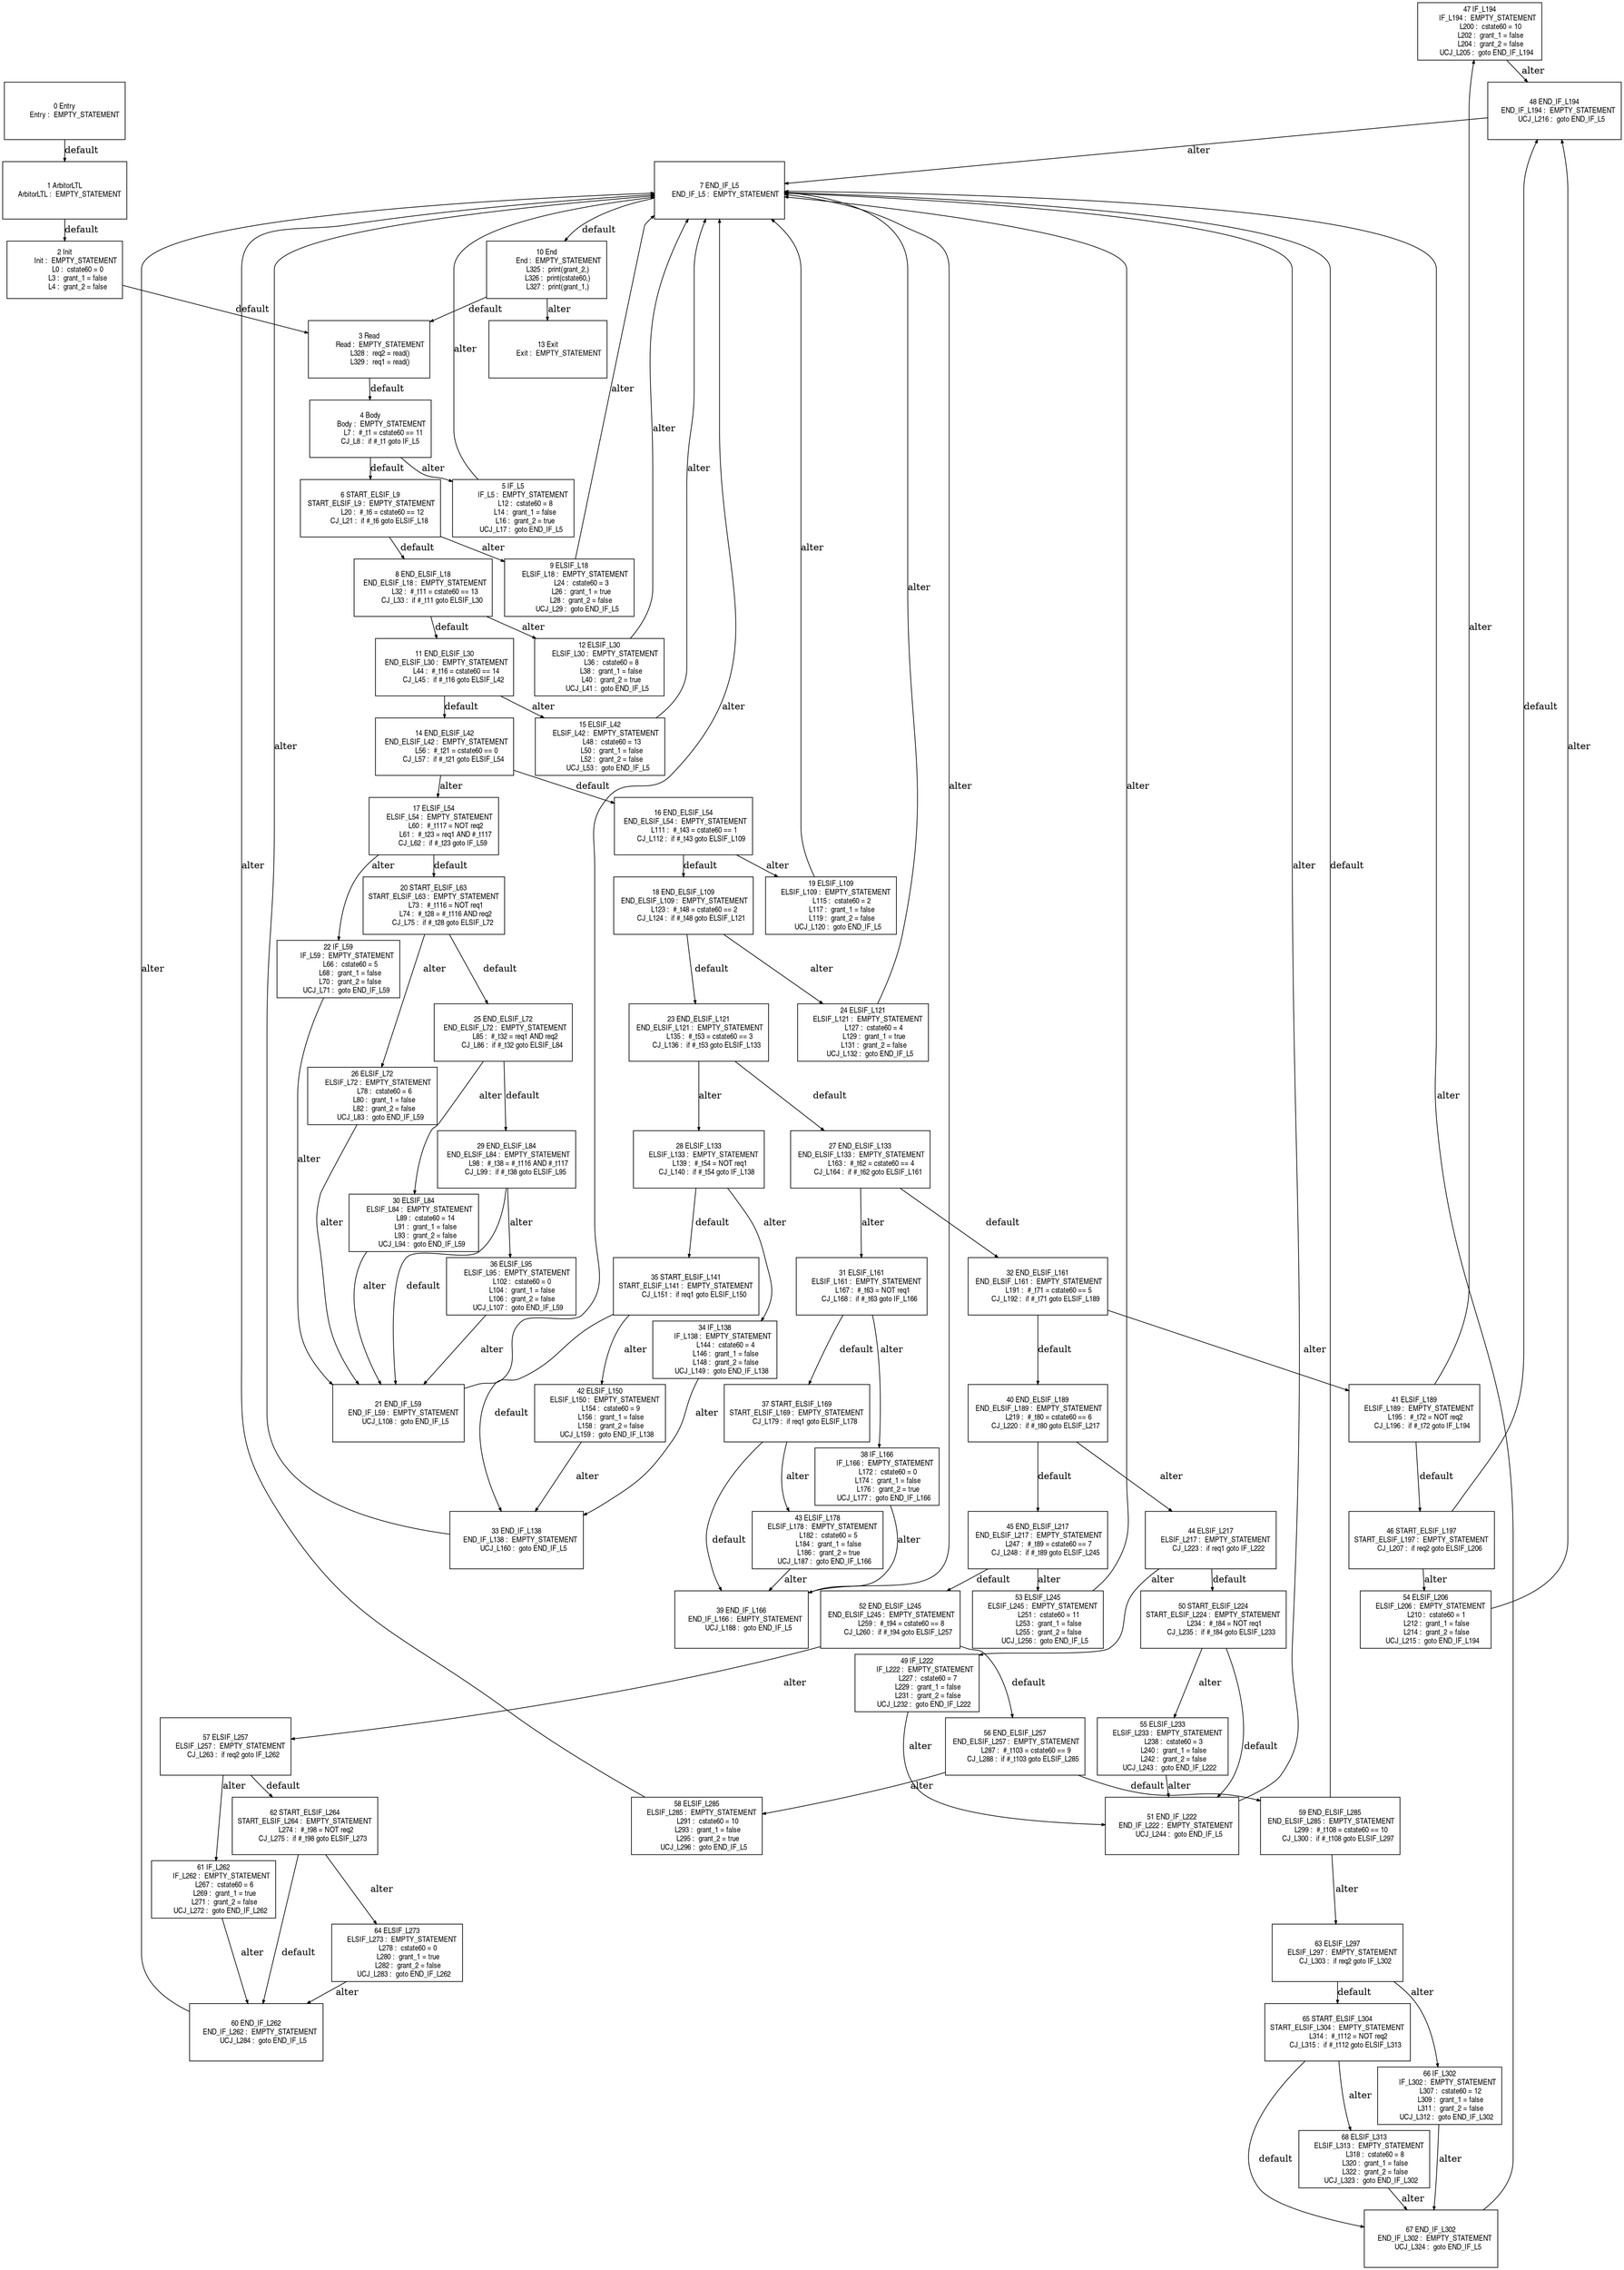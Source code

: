 digraph G {
  ranksep=.25;
  edge [arrowsize=.5]
  node [shape=rectangle, fontname="ArialNarrow",
        fontsize=12,  height=1.2];
  "47 IF_L194
        IF_L194 :  EMPTY_STATEMENT
           L200 :  cstate60 = 10
           L202 :  grant_1 = false
           L204 :  grant_2 = false
       UCJ_L205 :  goto END_IF_L194
"; "49 IF_L222
        IF_L222 :  EMPTY_STATEMENT
           L227 :  cstate60 = 7
           L229 :  grant_1 = false
           L231 :  grant_2 = false
       UCJ_L232 :  goto END_IF_L222
"; "6 START_ELSIF_L9
 START_ELSIF_L9 :  EMPTY_STATEMENT
            L20 :  #_t6 = cstate60 == 12
         CJ_L21 :  if #_t6 goto ELSIF_L18
"; "15 ELSIF_L42
      ELSIF_L42 :  EMPTY_STATEMENT
            L48 :  cstate60 = 13
            L50 :  grant_1 = false
            L52 :  grant_2 = false
        UCJ_L53 :  goto END_IF_L5
"; "14 END_ELSIF_L42
  END_ELSIF_L42 :  EMPTY_STATEMENT
            L56 :  #_t21 = cstate60 == 0
         CJ_L57 :  if #_t21 goto ELSIF_L54
"; "17 ELSIF_L54
      ELSIF_L54 :  EMPTY_STATEMENT
            L60 :  #_t117 = NOT req2
            L61 :  #_t23 = req1 AND #_t117
         CJ_L62 :  if #_t23 goto IF_L59
"; "23 END_ELSIF_L121
 END_ELSIF_L121 :  EMPTY_STATEMENT
           L135 :  #_t53 = cstate60 == 3
        CJ_L136 :  if #_t53 goto ELSIF_L133
"; "16 END_ELSIF_L54
  END_ELSIF_L54 :  EMPTY_STATEMENT
           L111 :  #_t43 = cstate60 == 1
        CJ_L112 :  if #_t43 goto ELSIF_L109
"; "22 IF_L59
         IF_L59 :  EMPTY_STATEMENT
            L66 :  cstate60 = 5
            L68 :  grant_1 = false
            L70 :  grant_2 = false
        UCJ_L71 :  goto END_IF_L59
"; "27 END_ELSIF_L133
 END_ELSIF_L133 :  EMPTY_STATEMENT
           L163 :  #_t62 = cstate60 == 4
        CJ_L164 :  if #_t62 goto ELSIF_L161
"; "25 END_ELSIF_L72
  END_ELSIF_L72 :  EMPTY_STATEMENT
            L85 :  #_t32 = req1 AND req2
         CJ_L86 :  if #_t32 goto ELSIF_L84
"; "41 ELSIF_L189
     ELSIF_L189 :  EMPTY_STATEMENT
           L195 :  #_t72 = NOT req2
        CJ_L196 :  if #_t72 goto IF_L194
"; "54 ELSIF_L206
     ELSIF_L206 :  EMPTY_STATEMENT
           L210 :  cstate60 = 1
           L212 :  grant_1 = false
           L214 :  grant_2 = false
       UCJ_L215 :  goto END_IF_L194
"; "7 END_IF_L5
      END_IF_L5 :  EMPTY_STATEMENT
"; "35 START_ELSIF_L141
START_ELSIF_L141 :  EMPTY_STATEMENT
        CJ_L151 :  if req1 goto ELSIF_L150
"; "32 END_ELSIF_L161
 END_ELSIF_L161 :  EMPTY_STATEMENT
           L191 :  #_t71 = cstate60 == 5
        CJ_L192 :  if #_t71 goto ELSIF_L189
"; "57 ELSIF_L257
     ELSIF_L257 :  EMPTY_STATEMENT
        CJ_L263 :  if req2 goto IF_L262
"; "12 ELSIF_L30
      ELSIF_L30 :  EMPTY_STATEMENT
            L36 :  cstate60 = 8
            L38 :  grant_1 = false
            L40 :  grant_2 = true
        UCJ_L41 :  goto END_IF_L5
"; "9 ELSIF_L18
      ELSIF_L18 :  EMPTY_STATEMENT
            L24 :  cstate60 = 3
            L26 :  grant_1 = true
            L28 :  grant_2 = false
        UCJ_L29 :  goto END_IF_L5
"; "21 END_IF_L59
     END_IF_L59 :  EMPTY_STATEMENT
       UCJ_L108 :  goto END_IF_L5
"; "36 ELSIF_L95
      ELSIF_L95 :  EMPTY_STATEMENT
           L102 :  cstate60 = 0
           L104 :  grant_1 = false
           L106 :  grant_2 = false
       UCJ_L107 :  goto END_IF_L59
"; "29 END_ELSIF_L84
  END_ELSIF_L84 :  EMPTY_STATEMENT
            L98 :  #_t38 = #_t116 AND #_t117
         CJ_L99 :  if #_t38 goto ELSIF_L95
"; "10 End
            End :  EMPTY_STATEMENT
           L325 :  print(grant_2,)
           L326 :  print(cstate60,)
           L327 :  print(grant_1,)
"; "46 START_ELSIF_L197
START_ELSIF_L197 :  EMPTY_STATEMENT
        CJ_L207 :  if req2 goto ELSIF_L206
"; "20 START_ELSIF_L63
START_ELSIF_L63 :  EMPTY_STATEMENT
            L73 :  #_t116 = NOT req1
            L74 :  #_t28 = #_t116 AND req2
         CJ_L75 :  if #_t28 goto ELSIF_L72
"; "58 ELSIF_L285
     ELSIF_L285 :  EMPTY_STATEMENT
           L291 :  cstate60 = 10
           L293 :  grant_1 = false
           L295 :  grant_2 = true
       UCJ_L296 :  goto END_IF_L5
"; "34 IF_L138
        IF_L138 :  EMPTY_STATEMENT
           L144 :  cstate60 = 4
           L146 :  grant_1 = false
           L148 :  grant_2 = false
       UCJ_L149 :  goto END_IF_L138
"; "52 END_ELSIF_L245
 END_ELSIF_L245 :  EMPTY_STATEMENT
           L259 :  #_t94 = cstate60 == 8
        CJ_L260 :  if #_t94 goto ELSIF_L257
"; "1 ArbitorLTL
     ArbitorLTL :  EMPTY_STATEMENT
"; "4 Body
           Body :  EMPTY_STATEMENT
             L7 :  #_t1 = cstate60 == 11
          CJ_L8 :  if #_t1 goto IF_L5
"; "38 IF_L166
        IF_L166 :  EMPTY_STATEMENT
           L172 :  cstate60 = 0
           L174 :  grant_1 = false
           L176 :  grant_2 = true
       UCJ_L177 :  goto END_IF_L166
"; "0 Entry
          Entry :  EMPTY_STATEMENT
"; "50 START_ELSIF_L224
START_ELSIF_L224 :  EMPTY_STATEMENT
           L234 :  #_t84 = NOT req1
        CJ_L235 :  if #_t84 goto ELSIF_L233
"; "37 START_ELSIF_L169
START_ELSIF_L169 :  EMPTY_STATEMENT
        CJ_L179 :  if req1 goto ELSIF_L178
"; "48 END_IF_L194
    END_IF_L194 :  EMPTY_STATEMENT
       UCJ_L216 :  goto END_IF_L5
"; "62 START_ELSIF_L264
START_ELSIF_L264 :  EMPTY_STATEMENT
           L274 :  #_t98 = NOT req2
        CJ_L275 :  if #_t98 goto ELSIF_L273
"; "63 ELSIF_L297
     ELSIF_L297 :  EMPTY_STATEMENT
        CJ_L303 :  if req2 goto IF_L302
"; "40 END_ELSIF_L189
 END_ELSIF_L189 :  EMPTY_STATEMENT
           L219 :  #_t80 = cstate60 == 6
        CJ_L220 :  if #_t80 goto ELSIF_L217
"; "43 ELSIF_L178
     ELSIF_L178 :  EMPTY_STATEMENT
           L182 :  cstate60 = 5
           L184 :  grant_1 = false
           L186 :  grant_2 = true
       UCJ_L187 :  goto END_IF_L166
"; "64 ELSIF_L273
     ELSIF_L273 :  EMPTY_STATEMENT
           L278 :  cstate60 = 0
           L280 :  grant_1 = true
           L282 :  grant_2 = false
       UCJ_L283 :  goto END_IF_L262
"; "3 Read
           Read :  EMPTY_STATEMENT
           L328 :  req2 = read()
           L329 :  req1 = read()
"; "59 END_ELSIF_L285
 END_ELSIF_L285 :  EMPTY_STATEMENT
           L299 :  #_t108 = cstate60 == 10
        CJ_L300 :  if #_t108 goto ELSIF_L297
"; "18 END_ELSIF_L109
 END_ELSIF_L109 :  EMPTY_STATEMENT
           L123 :  #_t48 = cstate60 == 2
        CJ_L124 :  if #_t48 goto ELSIF_L121
"; "65 START_ELSIF_L304
START_ELSIF_L304 :  EMPTY_STATEMENT
           L314 :  #_t112 = NOT req2
        CJ_L315 :  if #_t112 goto ELSIF_L313
"; "39 END_IF_L166
    END_IF_L166 :  EMPTY_STATEMENT
       UCJ_L188 :  goto END_IF_L5
"; "5 IF_L5
          IF_L5 :  EMPTY_STATEMENT
            L12 :  cstate60 = 8
            L14 :  grant_1 = false
            L16 :  grant_2 = true
        UCJ_L17 :  goto END_IF_L5
"; "30 ELSIF_L84
      ELSIF_L84 :  EMPTY_STATEMENT
            L89 :  cstate60 = 14
            L91 :  grant_1 = false
            L93 :  grant_2 = false
        UCJ_L94 :  goto END_IF_L59
"; "68 ELSIF_L313
     ELSIF_L313 :  EMPTY_STATEMENT
           L318 :  cstate60 = 8
           L320 :  grant_1 = false
           L322 :  grant_2 = false
       UCJ_L323 :  goto END_IF_L302
"; "13 Exit
           Exit :  EMPTY_STATEMENT
"; "26 ELSIF_L72
      ELSIF_L72 :  EMPTY_STATEMENT
            L78 :  cstate60 = 6
            L80 :  grant_1 = false
            L82 :  grant_2 = false
        UCJ_L83 :  goto END_IF_L59
"; "24 ELSIF_L121
     ELSIF_L121 :  EMPTY_STATEMENT
           L127 :  cstate60 = 4
           L129 :  grant_1 = true
           L131 :  grant_2 = false
       UCJ_L132 :  goto END_IF_L5
"; "11 END_ELSIF_L30
  END_ELSIF_L30 :  EMPTY_STATEMENT
            L44 :  #_t16 = cstate60 == 14
         CJ_L45 :  if #_t16 goto ELSIF_L42
"; "67 END_IF_L302
    END_IF_L302 :  EMPTY_STATEMENT
       UCJ_L324 :  goto END_IF_L5
"; "60 END_IF_L262
    END_IF_L262 :  EMPTY_STATEMENT
       UCJ_L284 :  goto END_IF_L5
"; "8 END_ELSIF_L18
  END_ELSIF_L18 :  EMPTY_STATEMENT
            L32 :  #_t11 = cstate60 == 13
         CJ_L33 :  if #_t11 goto ELSIF_L30
"; "19 ELSIF_L109
     ELSIF_L109 :  EMPTY_STATEMENT
           L115 :  cstate60 = 2
           L117 :  grant_1 = false
           L119 :  grant_2 = false
       UCJ_L120 :  goto END_IF_L5
"; "53 ELSIF_L245
     ELSIF_L245 :  EMPTY_STATEMENT
           L251 :  cstate60 = 11
           L253 :  grant_1 = false
           L255 :  grant_2 = false
       UCJ_L256 :  goto END_IF_L5
"; "61 IF_L262
        IF_L262 :  EMPTY_STATEMENT
           L267 :  cstate60 = 6
           L269 :  grant_1 = true
           L271 :  grant_2 = false
       UCJ_L272 :  goto END_IF_L262
"; "66 IF_L302
        IF_L302 :  EMPTY_STATEMENT
           L307 :  cstate60 = 12
           L309 :  grant_1 = false
           L311 :  grant_2 = false
       UCJ_L312 :  goto END_IF_L302
"; "42 ELSIF_L150
     ELSIF_L150 :  EMPTY_STATEMENT
           L154 :  cstate60 = 9
           L156 :  grant_1 = false
           L158 :  grant_2 = false
       UCJ_L159 :  goto END_IF_L138
"; "44 ELSIF_L217
     ELSIF_L217 :  EMPTY_STATEMENT
        CJ_L223 :  if req1 goto IF_L222
"; "45 END_ELSIF_L217
 END_ELSIF_L217 :  EMPTY_STATEMENT
           L247 :  #_t89 = cstate60 == 7
        CJ_L248 :  if #_t89 goto ELSIF_L245
"; "56 END_ELSIF_L257
 END_ELSIF_L257 :  EMPTY_STATEMENT
           L287 :  #_t103 = cstate60 == 9
        CJ_L288 :  if #_t103 goto ELSIF_L285
"; "51 END_IF_L222
    END_IF_L222 :  EMPTY_STATEMENT
       UCJ_L244 :  goto END_IF_L5
"; "31 ELSIF_L161
     ELSIF_L161 :  EMPTY_STATEMENT
           L167 :  #_t63 = NOT req1
        CJ_L168 :  if #_t63 goto IF_L166
"; "2 Init
           Init :  EMPTY_STATEMENT
             L0 :  cstate60 = 0
             L3 :  grant_1 = false
             L4 :  grant_2 = false
"; "28 ELSIF_L133
     ELSIF_L133 :  EMPTY_STATEMENT
           L139 :  #_t54 = NOT req1
        CJ_L140 :  if #_t54 goto IF_L138
"; "33 END_IF_L138
    END_IF_L138 :  EMPTY_STATEMENT
       UCJ_L160 :  goto END_IF_L5
"; "55 ELSIF_L233
     ELSIF_L233 :  EMPTY_STATEMENT
           L238 :  cstate60 = 3
           L240 :  grant_1 = false
           L242 :  grant_2 = false
       UCJ_L243 :  goto END_IF_L222
"; 
  "1 ArbitorLTL
     ArbitorLTL :  EMPTY_STATEMENT
" -> "2 Init
           Init :  EMPTY_STATEMENT
             L0 :  cstate60 = 0
             L3 :  grant_1 = false
             L4 :  grant_2 = false
"  [label="default"];
  "2 Init
           Init :  EMPTY_STATEMENT
             L0 :  cstate60 = 0
             L3 :  grant_1 = false
             L4 :  grant_2 = false
" -> "3 Read
           Read :  EMPTY_STATEMENT
           L328 :  req2 = read()
           L329 :  req1 = read()
"  [label="default"];
  "4 Body
           Body :  EMPTY_STATEMENT
             L7 :  #_t1 = cstate60 == 11
          CJ_L8 :  if #_t1 goto IF_L5
" -> "6 START_ELSIF_L9
 START_ELSIF_L9 :  EMPTY_STATEMENT
            L20 :  #_t6 = cstate60 == 12
         CJ_L21 :  if #_t6 goto ELSIF_L18
"  [label="default"];
  "4 Body
           Body :  EMPTY_STATEMENT
             L7 :  #_t1 = cstate60 == 11
          CJ_L8 :  if #_t1 goto IF_L5
" -> "5 IF_L5
          IF_L5 :  EMPTY_STATEMENT
            L12 :  cstate60 = 8
            L14 :  grant_1 = false
            L16 :  grant_2 = true
        UCJ_L17 :  goto END_IF_L5
"  [label="alter"];
  "5 IF_L5
          IF_L5 :  EMPTY_STATEMENT
            L12 :  cstate60 = 8
            L14 :  grant_1 = false
            L16 :  grant_2 = true
        UCJ_L17 :  goto END_IF_L5
" -> "7 END_IF_L5
      END_IF_L5 :  EMPTY_STATEMENT
"  [label="alter"];
  "6 START_ELSIF_L9
 START_ELSIF_L9 :  EMPTY_STATEMENT
            L20 :  #_t6 = cstate60 == 12
         CJ_L21 :  if #_t6 goto ELSIF_L18
" -> "8 END_ELSIF_L18
  END_ELSIF_L18 :  EMPTY_STATEMENT
            L32 :  #_t11 = cstate60 == 13
         CJ_L33 :  if #_t11 goto ELSIF_L30
"  [label="default"];
  "6 START_ELSIF_L9
 START_ELSIF_L9 :  EMPTY_STATEMENT
            L20 :  #_t6 = cstate60 == 12
         CJ_L21 :  if #_t6 goto ELSIF_L18
" -> "9 ELSIF_L18
      ELSIF_L18 :  EMPTY_STATEMENT
            L24 :  cstate60 = 3
            L26 :  grant_1 = true
            L28 :  grant_2 = false
        UCJ_L29 :  goto END_IF_L5
"  [label="alter"];
  "9 ELSIF_L18
      ELSIF_L18 :  EMPTY_STATEMENT
            L24 :  cstate60 = 3
            L26 :  grant_1 = true
            L28 :  grant_2 = false
        UCJ_L29 :  goto END_IF_L5
" -> "7 END_IF_L5
      END_IF_L5 :  EMPTY_STATEMENT
"  [label="alter"];
  "8 END_ELSIF_L18
  END_ELSIF_L18 :  EMPTY_STATEMENT
            L32 :  #_t11 = cstate60 == 13
         CJ_L33 :  if #_t11 goto ELSIF_L30
" -> "11 END_ELSIF_L30
  END_ELSIF_L30 :  EMPTY_STATEMENT
            L44 :  #_t16 = cstate60 == 14
         CJ_L45 :  if #_t16 goto ELSIF_L42
"  [label="default"];
  "8 END_ELSIF_L18
  END_ELSIF_L18 :  EMPTY_STATEMENT
            L32 :  #_t11 = cstate60 == 13
         CJ_L33 :  if #_t11 goto ELSIF_L30
" -> "12 ELSIF_L30
      ELSIF_L30 :  EMPTY_STATEMENT
            L36 :  cstate60 = 8
            L38 :  grant_1 = false
            L40 :  grant_2 = true
        UCJ_L41 :  goto END_IF_L5
"  [label="alter"];
  "12 ELSIF_L30
      ELSIF_L30 :  EMPTY_STATEMENT
            L36 :  cstate60 = 8
            L38 :  grant_1 = false
            L40 :  grant_2 = true
        UCJ_L41 :  goto END_IF_L5
" -> "7 END_IF_L5
      END_IF_L5 :  EMPTY_STATEMENT
"  [label="alter"];
  "11 END_ELSIF_L30
  END_ELSIF_L30 :  EMPTY_STATEMENT
            L44 :  #_t16 = cstate60 == 14
         CJ_L45 :  if #_t16 goto ELSIF_L42
" -> "14 END_ELSIF_L42
  END_ELSIF_L42 :  EMPTY_STATEMENT
            L56 :  #_t21 = cstate60 == 0
         CJ_L57 :  if #_t21 goto ELSIF_L54
"  [label="default"];
  "11 END_ELSIF_L30
  END_ELSIF_L30 :  EMPTY_STATEMENT
            L44 :  #_t16 = cstate60 == 14
         CJ_L45 :  if #_t16 goto ELSIF_L42
" -> "15 ELSIF_L42
      ELSIF_L42 :  EMPTY_STATEMENT
            L48 :  cstate60 = 13
            L50 :  grant_1 = false
            L52 :  grant_2 = false
        UCJ_L53 :  goto END_IF_L5
"  [label="alter"];
  "15 ELSIF_L42
      ELSIF_L42 :  EMPTY_STATEMENT
            L48 :  cstate60 = 13
            L50 :  grant_1 = false
            L52 :  grant_2 = false
        UCJ_L53 :  goto END_IF_L5
" -> "7 END_IF_L5
      END_IF_L5 :  EMPTY_STATEMENT
"  [label="alter"];
  "14 END_ELSIF_L42
  END_ELSIF_L42 :  EMPTY_STATEMENT
            L56 :  #_t21 = cstate60 == 0
         CJ_L57 :  if #_t21 goto ELSIF_L54
" -> "16 END_ELSIF_L54
  END_ELSIF_L54 :  EMPTY_STATEMENT
           L111 :  #_t43 = cstate60 == 1
        CJ_L112 :  if #_t43 goto ELSIF_L109
"  [label="default"];
  "14 END_ELSIF_L42
  END_ELSIF_L42 :  EMPTY_STATEMENT
            L56 :  #_t21 = cstate60 == 0
         CJ_L57 :  if #_t21 goto ELSIF_L54
" -> "17 ELSIF_L54
      ELSIF_L54 :  EMPTY_STATEMENT
            L60 :  #_t117 = NOT req2
            L61 :  #_t23 = req1 AND #_t117
         CJ_L62 :  if #_t23 goto IF_L59
"  [label="alter"];
  "17 ELSIF_L54
      ELSIF_L54 :  EMPTY_STATEMENT
            L60 :  #_t117 = NOT req2
            L61 :  #_t23 = req1 AND #_t117
         CJ_L62 :  if #_t23 goto IF_L59
" -> "20 START_ELSIF_L63
START_ELSIF_L63 :  EMPTY_STATEMENT
            L73 :  #_t116 = NOT req1
            L74 :  #_t28 = #_t116 AND req2
         CJ_L75 :  if #_t28 goto ELSIF_L72
"  [label="default"];
  "17 ELSIF_L54
      ELSIF_L54 :  EMPTY_STATEMENT
            L60 :  #_t117 = NOT req2
            L61 :  #_t23 = req1 AND #_t117
         CJ_L62 :  if #_t23 goto IF_L59
" -> "22 IF_L59
         IF_L59 :  EMPTY_STATEMENT
            L66 :  cstate60 = 5
            L68 :  grant_1 = false
            L70 :  grant_2 = false
        UCJ_L71 :  goto END_IF_L59
"  [label="alter"];
  "22 IF_L59
         IF_L59 :  EMPTY_STATEMENT
            L66 :  cstate60 = 5
            L68 :  grant_1 = false
            L70 :  grant_2 = false
        UCJ_L71 :  goto END_IF_L59
" -> "21 END_IF_L59
     END_IF_L59 :  EMPTY_STATEMENT
       UCJ_L108 :  goto END_IF_L5
"  [label="alter"];
  "20 START_ELSIF_L63
START_ELSIF_L63 :  EMPTY_STATEMENT
            L73 :  #_t116 = NOT req1
            L74 :  #_t28 = #_t116 AND req2
         CJ_L75 :  if #_t28 goto ELSIF_L72
" -> "25 END_ELSIF_L72
  END_ELSIF_L72 :  EMPTY_STATEMENT
            L85 :  #_t32 = req1 AND req2
         CJ_L86 :  if #_t32 goto ELSIF_L84
"  [label="default"];
  "20 START_ELSIF_L63
START_ELSIF_L63 :  EMPTY_STATEMENT
            L73 :  #_t116 = NOT req1
            L74 :  #_t28 = #_t116 AND req2
         CJ_L75 :  if #_t28 goto ELSIF_L72
" -> "26 ELSIF_L72
      ELSIF_L72 :  EMPTY_STATEMENT
            L78 :  cstate60 = 6
            L80 :  grant_1 = false
            L82 :  grant_2 = false
        UCJ_L83 :  goto END_IF_L59
"  [label="alter"];
  "26 ELSIF_L72
      ELSIF_L72 :  EMPTY_STATEMENT
            L78 :  cstate60 = 6
            L80 :  grant_1 = false
            L82 :  grant_2 = false
        UCJ_L83 :  goto END_IF_L59
" -> "21 END_IF_L59
     END_IF_L59 :  EMPTY_STATEMENT
       UCJ_L108 :  goto END_IF_L5
"  [label="alter"];
  "25 END_ELSIF_L72
  END_ELSIF_L72 :  EMPTY_STATEMENT
            L85 :  #_t32 = req1 AND req2
         CJ_L86 :  if #_t32 goto ELSIF_L84
" -> "29 END_ELSIF_L84
  END_ELSIF_L84 :  EMPTY_STATEMENT
            L98 :  #_t38 = #_t116 AND #_t117
         CJ_L99 :  if #_t38 goto ELSIF_L95
"  [label="default"];
  "25 END_ELSIF_L72
  END_ELSIF_L72 :  EMPTY_STATEMENT
            L85 :  #_t32 = req1 AND req2
         CJ_L86 :  if #_t32 goto ELSIF_L84
" -> "30 ELSIF_L84
      ELSIF_L84 :  EMPTY_STATEMENT
            L89 :  cstate60 = 14
            L91 :  grant_1 = false
            L93 :  grant_2 = false
        UCJ_L94 :  goto END_IF_L59
"  [label="alter"];
  "30 ELSIF_L84
      ELSIF_L84 :  EMPTY_STATEMENT
            L89 :  cstate60 = 14
            L91 :  grant_1 = false
            L93 :  grant_2 = false
        UCJ_L94 :  goto END_IF_L59
" -> "21 END_IF_L59
     END_IF_L59 :  EMPTY_STATEMENT
       UCJ_L108 :  goto END_IF_L5
"  [label="alter"];
  "29 END_ELSIF_L84
  END_ELSIF_L84 :  EMPTY_STATEMENT
            L98 :  #_t38 = #_t116 AND #_t117
         CJ_L99 :  if #_t38 goto ELSIF_L95
" -> "21 END_IF_L59
     END_IF_L59 :  EMPTY_STATEMENT
       UCJ_L108 :  goto END_IF_L5
"  [label="default"];
  "29 END_ELSIF_L84
  END_ELSIF_L84 :  EMPTY_STATEMENT
            L98 :  #_t38 = #_t116 AND #_t117
         CJ_L99 :  if #_t38 goto ELSIF_L95
" -> "36 ELSIF_L95
      ELSIF_L95 :  EMPTY_STATEMENT
           L102 :  cstate60 = 0
           L104 :  grant_1 = false
           L106 :  grant_2 = false
       UCJ_L107 :  goto END_IF_L59
"  [label="alter"];
  "36 ELSIF_L95
      ELSIF_L95 :  EMPTY_STATEMENT
           L102 :  cstate60 = 0
           L104 :  grant_1 = false
           L106 :  grant_2 = false
       UCJ_L107 :  goto END_IF_L59
" -> "21 END_IF_L59
     END_IF_L59 :  EMPTY_STATEMENT
       UCJ_L108 :  goto END_IF_L5
"  [label="alter"];
  "21 END_IF_L59
     END_IF_L59 :  EMPTY_STATEMENT
       UCJ_L108 :  goto END_IF_L5
" -> "7 END_IF_L5
      END_IF_L5 :  EMPTY_STATEMENT
"  [label="alter"];
  "16 END_ELSIF_L54
  END_ELSIF_L54 :  EMPTY_STATEMENT
           L111 :  #_t43 = cstate60 == 1
        CJ_L112 :  if #_t43 goto ELSIF_L109
" -> "18 END_ELSIF_L109
 END_ELSIF_L109 :  EMPTY_STATEMENT
           L123 :  #_t48 = cstate60 == 2
        CJ_L124 :  if #_t48 goto ELSIF_L121
"  [label="default"];
  "16 END_ELSIF_L54
  END_ELSIF_L54 :  EMPTY_STATEMENT
           L111 :  #_t43 = cstate60 == 1
        CJ_L112 :  if #_t43 goto ELSIF_L109
" -> "19 ELSIF_L109
     ELSIF_L109 :  EMPTY_STATEMENT
           L115 :  cstate60 = 2
           L117 :  grant_1 = false
           L119 :  grant_2 = false
       UCJ_L120 :  goto END_IF_L5
"  [label="alter"];
  "19 ELSIF_L109
     ELSIF_L109 :  EMPTY_STATEMENT
           L115 :  cstate60 = 2
           L117 :  grant_1 = false
           L119 :  grant_2 = false
       UCJ_L120 :  goto END_IF_L5
" -> "7 END_IF_L5
      END_IF_L5 :  EMPTY_STATEMENT
"  [label="alter"];
  "18 END_ELSIF_L109
 END_ELSIF_L109 :  EMPTY_STATEMENT
           L123 :  #_t48 = cstate60 == 2
        CJ_L124 :  if #_t48 goto ELSIF_L121
" -> "23 END_ELSIF_L121
 END_ELSIF_L121 :  EMPTY_STATEMENT
           L135 :  #_t53 = cstate60 == 3
        CJ_L136 :  if #_t53 goto ELSIF_L133
"  [label="default"];
  "18 END_ELSIF_L109
 END_ELSIF_L109 :  EMPTY_STATEMENT
           L123 :  #_t48 = cstate60 == 2
        CJ_L124 :  if #_t48 goto ELSIF_L121
" -> "24 ELSIF_L121
     ELSIF_L121 :  EMPTY_STATEMENT
           L127 :  cstate60 = 4
           L129 :  grant_1 = true
           L131 :  grant_2 = false
       UCJ_L132 :  goto END_IF_L5
"  [label="alter"];
  "24 ELSIF_L121
     ELSIF_L121 :  EMPTY_STATEMENT
           L127 :  cstate60 = 4
           L129 :  grant_1 = true
           L131 :  grant_2 = false
       UCJ_L132 :  goto END_IF_L5
" -> "7 END_IF_L5
      END_IF_L5 :  EMPTY_STATEMENT
"  [label="alter"];
  "23 END_ELSIF_L121
 END_ELSIF_L121 :  EMPTY_STATEMENT
           L135 :  #_t53 = cstate60 == 3
        CJ_L136 :  if #_t53 goto ELSIF_L133
" -> "27 END_ELSIF_L133
 END_ELSIF_L133 :  EMPTY_STATEMENT
           L163 :  #_t62 = cstate60 == 4
        CJ_L164 :  if #_t62 goto ELSIF_L161
"  [label="default"];
  "23 END_ELSIF_L121
 END_ELSIF_L121 :  EMPTY_STATEMENT
           L135 :  #_t53 = cstate60 == 3
        CJ_L136 :  if #_t53 goto ELSIF_L133
" -> "28 ELSIF_L133
     ELSIF_L133 :  EMPTY_STATEMENT
           L139 :  #_t54 = NOT req1
        CJ_L140 :  if #_t54 goto IF_L138
"  [label="alter"];
  "28 ELSIF_L133
     ELSIF_L133 :  EMPTY_STATEMENT
           L139 :  #_t54 = NOT req1
        CJ_L140 :  if #_t54 goto IF_L138
" -> "35 START_ELSIF_L141
START_ELSIF_L141 :  EMPTY_STATEMENT
        CJ_L151 :  if req1 goto ELSIF_L150
"  [label="default"];
  "28 ELSIF_L133
     ELSIF_L133 :  EMPTY_STATEMENT
           L139 :  #_t54 = NOT req1
        CJ_L140 :  if #_t54 goto IF_L138
" -> "34 IF_L138
        IF_L138 :  EMPTY_STATEMENT
           L144 :  cstate60 = 4
           L146 :  grant_1 = false
           L148 :  grant_2 = false
       UCJ_L149 :  goto END_IF_L138
"  [label="alter"];
  "34 IF_L138
        IF_L138 :  EMPTY_STATEMENT
           L144 :  cstate60 = 4
           L146 :  grant_1 = false
           L148 :  grant_2 = false
       UCJ_L149 :  goto END_IF_L138
" -> "33 END_IF_L138
    END_IF_L138 :  EMPTY_STATEMENT
       UCJ_L160 :  goto END_IF_L5
"  [label="alter"];
  "35 START_ELSIF_L141
START_ELSIF_L141 :  EMPTY_STATEMENT
        CJ_L151 :  if req1 goto ELSIF_L150
" -> "33 END_IF_L138
    END_IF_L138 :  EMPTY_STATEMENT
       UCJ_L160 :  goto END_IF_L5
"  [label="default"];
  "35 START_ELSIF_L141
START_ELSIF_L141 :  EMPTY_STATEMENT
        CJ_L151 :  if req1 goto ELSIF_L150
" -> "42 ELSIF_L150
     ELSIF_L150 :  EMPTY_STATEMENT
           L154 :  cstate60 = 9
           L156 :  grant_1 = false
           L158 :  grant_2 = false
       UCJ_L159 :  goto END_IF_L138
"  [label="alter"];
  "42 ELSIF_L150
     ELSIF_L150 :  EMPTY_STATEMENT
           L154 :  cstate60 = 9
           L156 :  grant_1 = false
           L158 :  grant_2 = false
       UCJ_L159 :  goto END_IF_L138
" -> "33 END_IF_L138
    END_IF_L138 :  EMPTY_STATEMENT
       UCJ_L160 :  goto END_IF_L5
"  [label="alter"];
  "33 END_IF_L138
    END_IF_L138 :  EMPTY_STATEMENT
       UCJ_L160 :  goto END_IF_L5
" -> "7 END_IF_L5
      END_IF_L5 :  EMPTY_STATEMENT
"  [label="alter"];
  "27 END_ELSIF_L133
 END_ELSIF_L133 :  EMPTY_STATEMENT
           L163 :  #_t62 = cstate60 == 4
        CJ_L164 :  if #_t62 goto ELSIF_L161
" -> "32 END_ELSIF_L161
 END_ELSIF_L161 :  EMPTY_STATEMENT
           L191 :  #_t71 = cstate60 == 5
        CJ_L192 :  if #_t71 goto ELSIF_L189
"  [label="default"];
  "27 END_ELSIF_L133
 END_ELSIF_L133 :  EMPTY_STATEMENT
           L163 :  #_t62 = cstate60 == 4
        CJ_L164 :  if #_t62 goto ELSIF_L161
" -> "31 ELSIF_L161
     ELSIF_L161 :  EMPTY_STATEMENT
           L167 :  #_t63 = NOT req1
        CJ_L168 :  if #_t63 goto IF_L166
"  [label="alter"];
  "31 ELSIF_L161
     ELSIF_L161 :  EMPTY_STATEMENT
           L167 :  #_t63 = NOT req1
        CJ_L168 :  if #_t63 goto IF_L166
" -> "37 START_ELSIF_L169
START_ELSIF_L169 :  EMPTY_STATEMENT
        CJ_L179 :  if req1 goto ELSIF_L178
"  [label="default"];
  "31 ELSIF_L161
     ELSIF_L161 :  EMPTY_STATEMENT
           L167 :  #_t63 = NOT req1
        CJ_L168 :  if #_t63 goto IF_L166
" -> "38 IF_L166
        IF_L166 :  EMPTY_STATEMENT
           L172 :  cstate60 = 0
           L174 :  grant_1 = false
           L176 :  grant_2 = true
       UCJ_L177 :  goto END_IF_L166
"  [label="alter"];
  "38 IF_L166
        IF_L166 :  EMPTY_STATEMENT
           L172 :  cstate60 = 0
           L174 :  grant_1 = false
           L176 :  grant_2 = true
       UCJ_L177 :  goto END_IF_L166
" -> "39 END_IF_L166
    END_IF_L166 :  EMPTY_STATEMENT
       UCJ_L188 :  goto END_IF_L5
"  [label="alter"];
  "37 START_ELSIF_L169
START_ELSIF_L169 :  EMPTY_STATEMENT
        CJ_L179 :  if req1 goto ELSIF_L178
" -> "39 END_IF_L166
    END_IF_L166 :  EMPTY_STATEMENT
       UCJ_L188 :  goto END_IF_L5
"  [label="default"];
  "37 START_ELSIF_L169
START_ELSIF_L169 :  EMPTY_STATEMENT
        CJ_L179 :  if req1 goto ELSIF_L178
" -> "43 ELSIF_L178
     ELSIF_L178 :  EMPTY_STATEMENT
           L182 :  cstate60 = 5
           L184 :  grant_1 = false
           L186 :  grant_2 = true
       UCJ_L187 :  goto END_IF_L166
"  [label="alter"];
  "43 ELSIF_L178
     ELSIF_L178 :  EMPTY_STATEMENT
           L182 :  cstate60 = 5
           L184 :  grant_1 = false
           L186 :  grant_2 = true
       UCJ_L187 :  goto END_IF_L166
" -> "39 END_IF_L166
    END_IF_L166 :  EMPTY_STATEMENT
       UCJ_L188 :  goto END_IF_L5
"  [label="alter"];
  "39 END_IF_L166
    END_IF_L166 :  EMPTY_STATEMENT
       UCJ_L188 :  goto END_IF_L5
" -> "7 END_IF_L5
      END_IF_L5 :  EMPTY_STATEMENT
"  [label="alter"];
  "32 END_ELSIF_L161
 END_ELSIF_L161 :  EMPTY_STATEMENT
           L191 :  #_t71 = cstate60 == 5
        CJ_L192 :  if #_t71 goto ELSIF_L189
" -> "40 END_ELSIF_L189
 END_ELSIF_L189 :  EMPTY_STATEMENT
           L219 :  #_t80 = cstate60 == 6
        CJ_L220 :  if #_t80 goto ELSIF_L217
"  [label="default"];
  "32 END_ELSIF_L161
 END_ELSIF_L161 :  EMPTY_STATEMENT
           L191 :  #_t71 = cstate60 == 5
        CJ_L192 :  if #_t71 goto ELSIF_L189
" -> "41 ELSIF_L189
     ELSIF_L189 :  EMPTY_STATEMENT
           L195 :  #_t72 = NOT req2
        CJ_L196 :  if #_t72 goto IF_L194
"  [label="alter"];
  "41 ELSIF_L189
     ELSIF_L189 :  EMPTY_STATEMENT
           L195 :  #_t72 = NOT req2
        CJ_L196 :  if #_t72 goto IF_L194
" -> "46 START_ELSIF_L197
START_ELSIF_L197 :  EMPTY_STATEMENT
        CJ_L207 :  if req2 goto ELSIF_L206
"  [label="default"];
  "41 ELSIF_L189
     ELSIF_L189 :  EMPTY_STATEMENT
           L195 :  #_t72 = NOT req2
        CJ_L196 :  if #_t72 goto IF_L194
" -> "47 IF_L194
        IF_L194 :  EMPTY_STATEMENT
           L200 :  cstate60 = 10
           L202 :  grant_1 = false
           L204 :  grant_2 = false
       UCJ_L205 :  goto END_IF_L194
"  [label="alter"];
  "47 IF_L194
        IF_L194 :  EMPTY_STATEMENT
           L200 :  cstate60 = 10
           L202 :  grant_1 = false
           L204 :  grant_2 = false
       UCJ_L205 :  goto END_IF_L194
" -> "48 END_IF_L194
    END_IF_L194 :  EMPTY_STATEMENT
       UCJ_L216 :  goto END_IF_L5
"  [label="alter"];
  "46 START_ELSIF_L197
START_ELSIF_L197 :  EMPTY_STATEMENT
        CJ_L207 :  if req2 goto ELSIF_L206
" -> "48 END_IF_L194
    END_IF_L194 :  EMPTY_STATEMENT
       UCJ_L216 :  goto END_IF_L5
"  [label="default"];
  "46 START_ELSIF_L197
START_ELSIF_L197 :  EMPTY_STATEMENT
        CJ_L207 :  if req2 goto ELSIF_L206
" -> "54 ELSIF_L206
     ELSIF_L206 :  EMPTY_STATEMENT
           L210 :  cstate60 = 1
           L212 :  grant_1 = false
           L214 :  grant_2 = false
       UCJ_L215 :  goto END_IF_L194
"  [label="alter"];
  "54 ELSIF_L206
     ELSIF_L206 :  EMPTY_STATEMENT
           L210 :  cstate60 = 1
           L212 :  grant_1 = false
           L214 :  grant_2 = false
       UCJ_L215 :  goto END_IF_L194
" -> "48 END_IF_L194
    END_IF_L194 :  EMPTY_STATEMENT
       UCJ_L216 :  goto END_IF_L5
"  [label="alter"];
  "48 END_IF_L194
    END_IF_L194 :  EMPTY_STATEMENT
       UCJ_L216 :  goto END_IF_L5
" -> "7 END_IF_L5
      END_IF_L5 :  EMPTY_STATEMENT
"  [label="alter"];
  "40 END_ELSIF_L189
 END_ELSIF_L189 :  EMPTY_STATEMENT
           L219 :  #_t80 = cstate60 == 6
        CJ_L220 :  if #_t80 goto ELSIF_L217
" -> "45 END_ELSIF_L217
 END_ELSIF_L217 :  EMPTY_STATEMENT
           L247 :  #_t89 = cstate60 == 7
        CJ_L248 :  if #_t89 goto ELSIF_L245
"  [label="default"];
  "40 END_ELSIF_L189
 END_ELSIF_L189 :  EMPTY_STATEMENT
           L219 :  #_t80 = cstate60 == 6
        CJ_L220 :  if #_t80 goto ELSIF_L217
" -> "44 ELSIF_L217
     ELSIF_L217 :  EMPTY_STATEMENT
        CJ_L223 :  if req1 goto IF_L222
"  [label="alter"];
  "44 ELSIF_L217
     ELSIF_L217 :  EMPTY_STATEMENT
        CJ_L223 :  if req1 goto IF_L222
" -> "50 START_ELSIF_L224
START_ELSIF_L224 :  EMPTY_STATEMENT
           L234 :  #_t84 = NOT req1
        CJ_L235 :  if #_t84 goto ELSIF_L233
"  [label="default"];
  "44 ELSIF_L217
     ELSIF_L217 :  EMPTY_STATEMENT
        CJ_L223 :  if req1 goto IF_L222
" -> "49 IF_L222
        IF_L222 :  EMPTY_STATEMENT
           L227 :  cstate60 = 7
           L229 :  grant_1 = false
           L231 :  grant_2 = false
       UCJ_L232 :  goto END_IF_L222
"  [label="alter"];
  "49 IF_L222
        IF_L222 :  EMPTY_STATEMENT
           L227 :  cstate60 = 7
           L229 :  grant_1 = false
           L231 :  grant_2 = false
       UCJ_L232 :  goto END_IF_L222
" -> "51 END_IF_L222
    END_IF_L222 :  EMPTY_STATEMENT
       UCJ_L244 :  goto END_IF_L5
"  [label="alter"];
  "50 START_ELSIF_L224
START_ELSIF_L224 :  EMPTY_STATEMENT
           L234 :  #_t84 = NOT req1
        CJ_L235 :  if #_t84 goto ELSIF_L233
" -> "51 END_IF_L222
    END_IF_L222 :  EMPTY_STATEMENT
       UCJ_L244 :  goto END_IF_L5
"  [label="default"];
  "50 START_ELSIF_L224
START_ELSIF_L224 :  EMPTY_STATEMENT
           L234 :  #_t84 = NOT req1
        CJ_L235 :  if #_t84 goto ELSIF_L233
" -> "55 ELSIF_L233
     ELSIF_L233 :  EMPTY_STATEMENT
           L238 :  cstate60 = 3
           L240 :  grant_1 = false
           L242 :  grant_2 = false
       UCJ_L243 :  goto END_IF_L222
"  [label="alter"];
  "55 ELSIF_L233
     ELSIF_L233 :  EMPTY_STATEMENT
           L238 :  cstate60 = 3
           L240 :  grant_1 = false
           L242 :  grant_2 = false
       UCJ_L243 :  goto END_IF_L222
" -> "51 END_IF_L222
    END_IF_L222 :  EMPTY_STATEMENT
       UCJ_L244 :  goto END_IF_L5
"  [label="alter"];
  "51 END_IF_L222
    END_IF_L222 :  EMPTY_STATEMENT
       UCJ_L244 :  goto END_IF_L5
" -> "7 END_IF_L5
      END_IF_L5 :  EMPTY_STATEMENT
"  [label="alter"];
  "45 END_ELSIF_L217
 END_ELSIF_L217 :  EMPTY_STATEMENT
           L247 :  #_t89 = cstate60 == 7
        CJ_L248 :  if #_t89 goto ELSIF_L245
" -> "52 END_ELSIF_L245
 END_ELSIF_L245 :  EMPTY_STATEMENT
           L259 :  #_t94 = cstate60 == 8
        CJ_L260 :  if #_t94 goto ELSIF_L257
"  [label="default"];
  "45 END_ELSIF_L217
 END_ELSIF_L217 :  EMPTY_STATEMENT
           L247 :  #_t89 = cstate60 == 7
        CJ_L248 :  if #_t89 goto ELSIF_L245
" -> "53 ELSIF_L245
     ELSIF_L245 :  EMPTY_STATEMENT
           L251 :  cstate60 = 11
           L253 :  grant_1 = false
           L255 :  grant_2 = false
       UCJ_L256 :  goto END_IF_L5
"  [label="alter"];
  "53 ELSIF_L245
     ELSIF_L245 :  EMPTY_STATEMENT
           L251 :  cstate60 = 11
           L253 :  grant_1 = false
           L255 :  grant_2 = false
       UCJ_L256 :  goto END_IF_L5
" -> "7 END_IF_L5
      END_IF_L5 :  EMPTY_STATEMENT
"  [label="alter"];
  "52 END_ELSIF_L245
 END_ELSIF_L245 :  EMPTY_STATEMENT
           L259 :  #_t94 = cstate60 == 8
        CJ_L260 :  if #_t94 goto ELSIF_L257
" -> "56 END_ELSIF_L257
 END_ELSIF_L257 :  EMPTY_STATEMENT
           L287 :  #_t103 = cstate60 == 9
        CJ_L288 :  if #_t103 goto ELSIF_L285
"  [label="default"];
  "52 END_ELSIF_L245
 END_ELSIF_L245 :  EMPTY_STATEMENT
           L259 :  #_t94 = cstate60 == 8
        CJ_L260 :  if #_t94 goto ELSIF_L257
" -> "57 ELSIF_L257
     ELSIF_L257 :  EMPTY_STATEMENT
        CJ_L263 :  if req2 goto IF_L262
"  [label="alter"];
  "57 ELSIF_L257
     ELSIF_L257 :  EMPTY_STATEMENT
        CJ_L263 :  if req2 goto IF_L262
" -> "62 START_ELSIF_L264
START_ELSIF_L264 :  EMPTY_STATEMENT
           L274 :  #_t98 = NOT req2
        CJ_L275 :  if #_t98 goto ELSIF_L273
"  [label="default"];
  "57 ELSIF_L257
     ELSIF_L257 :  EMPTY_STATEMENT
        CJ_L263 :  if req2 goto IF_L262
" -> "61 IF_L262
        IF_L262 :  EMPTY_STATEMENT
           L267 :  cstate60 = 6
           L269 :  grant_1 = true
           L271 :  grant_2 = false
       UCJ_L272 :  goto END_IF_L262
"  [label="alter"];
  "61 IF_L262
        IF_L262 :  EMPTY_STATEMENT
           L267 :  cstate60 = 6
           L269 :  grant_1 = true
           L271 :  grant_2 = false
       UCJ_L272 :  goto END_IF_L262
" -> "60 END_IF_L262
    END_IF_L262 :  EMPTY_STATEMENT
       UCJ_L284 :  goto END_IF_L5
"  [label="alter"];
  "62 START_ELSIF_L264
START_ELSIF_L264 :  EMPTY_STATEMENT
           L274 :  #_t98 = NOT req2
        CJ_L275 :  if #_t98 goto ELSIF_L273
" -> "60 END_IF_L262
    END_IF_L262 :  EMPTY_STATEMENT
       UCJ_L284 :  goto END_IF_L5
"  [label="default"];
  "62 START_ELSIF_L264
START_ELSIF_L264 :  EMPTY_STATEMENT
           L274 :  #_t98 = NOT req2
        CJ_L275 :  if #_t98 goto ELSIF_L273
" -> "64 ELSIF_L273
     ELSIF_L273 :  EMPTY_STATEMENT
           L278 :  cstate60 = 0
           L280 :  grant_1 = true
           L282 :  grant_2 = false
       UCJ_L283 :  goto END_IF_L262
"  [label="alter"];
  "64 ELSIF_L273
     ELSIF_L273 :  EMPTY_STATEMENT
           L278 :  cstate60 = 0
           L280 :  grant_1 = true
           L282 :  grant_2 = false
       UCJ_L283 :  goto END_IF_L262
" -> "60 END_IF_L262
    END_IF_L262 :  EMPTY_STATEMENT
       UCJ_L284 :  goto END_IF_L5
"  [label="alter"];
  "60 END_IF_L262
    END_IF_L262 :  EMPTY_STATEMENT
       UCJ_L284 :  goto END_IF_L5
" -> "7 END_IF_L5
      END_IF_L5 :  EMPTY_STATEMENT
"  [label="alter"];
  "56 END_ELSIF_L257
 END_ELSIF_L257 :  EMPTY_STATEMENT
           L287 :  #_t103 = cstate60 == 9
        CJ_L288 :  if #_t103 goto ELSIF_L285
" -> "59 END_ELSIF_L285
 END_ELSIF_L285 :  EMPTY_STATEMENT
           L299 :  #_t108 = cstate60 == 10
        CJ_L300 :  if #_t108 goto ELSIF_L297
"  [label="default"];
  "56 END_ELSIF_L257
 END_ELSIF_L257 :  EMPTY_STATEMENT
           L287 :  #_t103 = cstate60 == 9
        CJ_L288 :  if #_t103 goto ELSIF_L285
" -> "58 ELSIF_L285
     ELSIF_L285 :  EMPTY_STATEMENT
           L291 :  cstate60 = 10
           L293 :  grant_1 = false
           L295 :  grant_2 = true
       UCJ_L296 :  goto END_IF_L5
"  [label="alter"];
  "58 ELSIF_L285
     ELSIF_L285 :  EMPTY_STATEMENT
           L291 :  cstate60 = 10
           L293 :  grant_1 = false
           L295 :  grant_2 = true
       UCJ_L296 :  goto END_IF_L5
" -> "7 END_IF_L5
      END_IF_L5 :  EMPTY_STATEMENT
"  [label="alter"];
  "59 END_ELSIF_L285
 END_ELSIF_L285 :  EMPTY_STATEMENT
           L299 :  #_t108 = cstate60 == 10
        CJ_L300 :  if #_t108 goto ELSIF_L297
" -> "7 END_IF_L5
      END_IF_L5 :  EMPTY_STATEMENT
"  [label="default"];
  "59 END_ELSIF_L285
 END_ELSIF_L285 :  EMPTY_STATEMENT
           L299 :  #_t108 = cstate60 == 10
        CJ_L300 :  if #_t108 goto ELSIF_L297
" -> "63 ELSIF_L297
     ELSIF_L297 :  EMPTY_STATEMENT
        CJ_L303 :  if req2 goto IF_L302
"  [label="alter"];
  "63 ELSIF_L297
     ELSIF_L297 :  EMPTY_STATEMENT
        CJ_L303 :  if req2 goto IF_L302
" -> "65 START_ELSIF_L304
START_ELSIF_L304 :  EMPTY_STATEMENT
           L314 :  #_t112 = NOT req2
        CJ_L315 :  if #_t112 goto ELSIF_L313
"  [label="default"];
  "63 ELSIF_L297
     ELSIF_L297 :  EMPTY_STATEMENT
        CJ_L303 :  if req2 goto IF_L302
" -> "66 IF_L302
        IF_L302 :  EMPTY_STATEMENT
           L307 :  cstate60 = 12
           L309 :  grant_1 = false
           L311 :  grant_2 = false
       UCJ_L312 :  goto END_IF_L302
"  [label="alter"];
  "66 IF_L302
        IF_L302 :  EMPTY_STATEMENT
           L307 :  cstate60 = 12
           L309 :  grant_1 = false
           L311 :  grant_2 = false
       UCJ_L312 :  goto END_IF_L302
" -> "67 END_IF_L302
    END_IF_L302 :  EMPTY_STATEMENT
       UCJ_L324 :  goto END_IF_L5
"  [label="alter"];
  "65 START_ELSIF_L304
START_ELSIF_L304 :  EMPTY_STATEMENT
           L314 :  #_t112 = NOT req2
        CJ_L315 :  if #_t112 goto ELSIF_L313
" -> "67 END_IF_L302
    END_IF_L302 :  EMPTY_STATEMENT
       UCJ_L324 :  goto END_IF_L5
"  [label="default"];
  "65 START_ELSIF_L304
START_ELSIF_L304 :  EMPTY_STATEMENT
           L314 :  #_t112 = NOT req2
        CJ_L315 :  if #_t112 goto ELSIF_L313
" -> "68 ELSIF_L313
     ELSIF_L313 :  EMPTY_STATEMENT
           L318 :  cstate60 = 8
           L320 :  grant_1 = false
           L322 :  grant_2 = false
       UCJ_L323 :  goto END_IF_L302
"  [label="alter"];
  "68 ELSIF_L313
     ELSIF_L313 :  EMPTY_STATEMENT
           L318 :  cstate60 = 8
           L320 :  grant_1 = false
           L322 :  grant_2 = false
       UCJ_L323 :  goto END_IF_L302
" -> "67 END_IF_L302
    END_IF_L302 :  EMPTY_STATEMENT
       UCJ_L324 :  goto END_IF_L5
"  [label="alter"];
  "67 END_IF_L302
    END_IF_L302 :  EMPTY_STATEMENT
       UCJ_L324 :  goto END_IF_L5
" -> "7 END_IF_L5
      END_IF_L5 :  EMPTY_STATEMENT
"  [label="alter"];
  "7 END_IF_L5
      END_IF_L5 :  EMPTY_STATEMENT
" -> "10 End
            End :  EMPTY_STATEMENT
           L325 :  print(grant_2,)
           L326 :  print(cstate60,)
           L327 :  print(grant_1,)
"  [label="default"];
  "0 Entry
          Entry :  EMPTY_STATEMENT
" -> "1 ArbitorLTL
     ArbitorLTL :  EMPTY_STATEMENT
"  [label="default"];
  "10 End
            End :  EMPTY_STATEMENT
           L325 :  print(grant_2,)
           L326 :  print(cstate60,)
           L327 :  print(grant_1,)
" -> "3 Read
           Read :  EMPTY_STATEMENT
           L328 :  req2 = read()
           L329 :  req1 = read()
"  [label="default"];
  "10 End
            End :  EMPTY_STATEMENT
           L325 :  print(grant_2,)
           L326 :  print(cstate60,)
           L327 :  print(grant_1,)
" -> "13 Exit
           Exit :  EMPTY_STATEMENT
"  [label="alter"];
  "3 Read
           Read :  EMPTY_STATEMENT
           L328 :  req2 = read()
           L329 :  req1 = read()
" -> "4 Body
           Body :  EMPTY_STATEMENT
             L7 :  #_t1 = cstate60 == 11
          CJ_L8 :  if #_t1 goto IF_L5
"  [label="default"];
}

